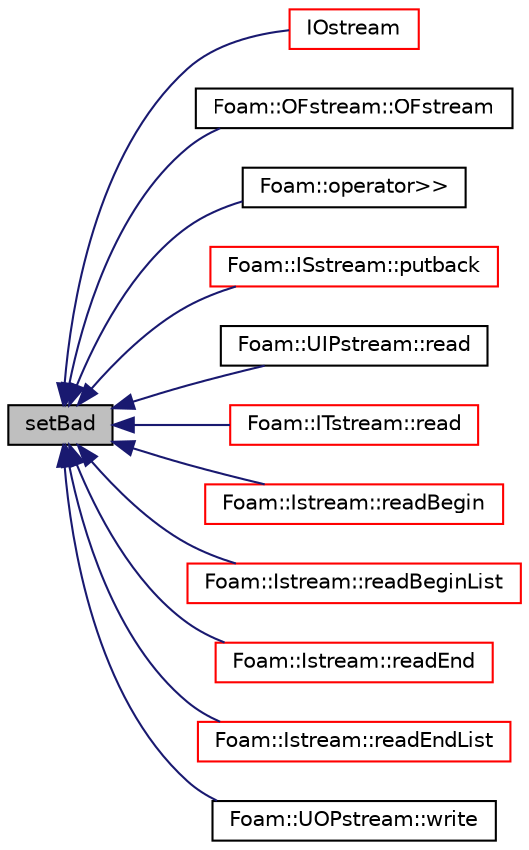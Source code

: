 digraph "setBad"
{
  bgcolor="transparent";
  edge [fontname="Helvetica",fontsize="10",labelfontname="Helvetica",labelfontsize="10"];
  node [fontname="Helvetica",fontsize="10",shape=record];
  rankdir="LR";
  Node1 [label="setBad",height=0.2,width=0.4,color="black", fillcolor="grey75", style="filled", fontcolor="black"];
  Node1 -> Node2 [dir="back",color="midnightblue",fontsize="10",style="solid",fontname="Helvetica"];
  Node2 [label="IOstream",height=0.2,width=0.4,color="red",URL="$a01201.html#aff5a3d5cd5c2ea4d2bf69669e53d2092",tooltip="Construct setting format and version. "];
  Node1 -> Node3 [dir="back",color="midnightblue",fontsize="10",style="solid",fontname="Helvetica"];
  Node3 [label="Foam::OFstream::OFstream",height=0.2,width=0.4,color="black",URL="$a01743.html#a96b00a76820113a7c7ece8af0541d9e2",tooltip="Construct from pathname. "];
  Node1 -> Node4 [dir="back",color="midnightblue",fontsize="10",style="solid",fontname="Helvetica"];
  Node4 [label="Foam::operator\>\>",height=0.2,width=0.4,color="black",URL="$a10887.html#aae8a055a5af8196c42bde75b2f2ddaac"];
  Node1 -> Node5 [dir="back",color="midnightblue",fontsize="10",style="solid",fontname="Helvetica"];
  Node5 [label="Foam::ISstream::putback",height=0.2,width=0.4,color="red",URL="$a01214.html#aa685529cedb07a4b339c5a87c84b597a",tooltip="Raw, low-level putback character function. "];
  Node1 -> Node6 [dir="back",color="midnightblue",fontsize="10",style="solid",fontname="Helvetica"];
  Node6 [label="Foam::UIPstream::read",height=0.2,width=0.4,color="black",URL="$a02841.html#a3d4b02e5b143d1a4ba9a5b34f11b4ed1",tooltip="Return next token from stream. "];
  Node1 -> Node7 [dir="back",color="midnightblue",fontsize="10",style="solid",fontname="Helvetica"];
  Node7 [label="Foam::ITstream::read",height=0.2,width=0.4,color="red",URL="$a01232.html#a3d4b02e5b143d1a4ba9a5b34f11b4ed1",tooltip="Return next token from stream. "];
  Node1 -> Node8 [dir="back",color="midnightblue",fontsize="10",style="solid",fontname="Helvetica"];
  Node8 [label="Foam::Istream::readBegin",height=0.2,width=0.4,color="red",URL="$a01215.html#a0f770b511770a752d65282976e8a8078"];
  Node1 -> Node9 [dir="back",color="midnightblue",fontsize="10",style="solid",fontname="Helvetica"];
  Node9 [label="Foam::Istream::readBeginList",height=0.2,width=0.4,color="red",URL="$a01215.html#adb9b1a5ac1aacc94b9998439303acfa7"];
  Node1 -> Node10 [dir="back",color="midnightblue",fontsize="10",style="solid",fontname="Helvetica"];
  Node10 [label="Foam::Istream::readEnd",height=0.2,width=0.4,color="red",URL="$a01215.html#a092d231ce97840ca80cad9b0e98acbb8"];
  Node1 -> Node11 [dir="back",color="midnightblue",fontsize="10",style="solid",fontname="Helvetica"];
  Node11 [label="Foam::Istream::readEndList",height=0.2,width=0.4,color="red",URL="$a01215.html#a3fbb1d26a1c975ed5be8df0056c863dd"];
  Node1 -> Node12 [dir="back",color="midnightblue",fontsize="10",style="solid",fontname="Helvetica"];
  Node12 [label="Foam::UOPstream::write",height=0.2,width=0.4,color="black",URL="$a02870.html#a52c3f56f115b2b9b1b7db001a3784003",tooltip="Write next token to stream. "];
}
